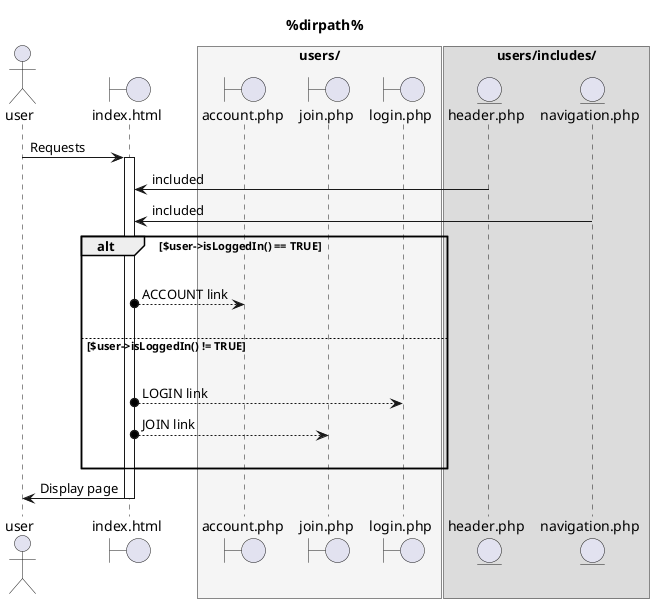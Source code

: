 @startuml

title %dirpath%

actor user
boundary "index.html" as index

box "users/" #WhiteSmoke
	boundary "account.php" as account
	boundary "join.php" as join
	boundary "login.php" as login
end box

box "users/includes/" #Gainsboro
	entity "header.php" as header
	entity "navigation.php" as navigation 
end box

user->index: Requests

activate index
    index <- header : included
    index <- navigation: included
  
	alt $user->isLoggedIn() == TRUE
		|||
        index o--> account : ACCOUNT link
		|||
	else $user->isLoggedIn() != TRUE
 		|||
 		index o--> login :  LOGIN link
        index o--> join : JOIN link
        |||
  	end
  index->user : Display page

deactivate index

@enduml